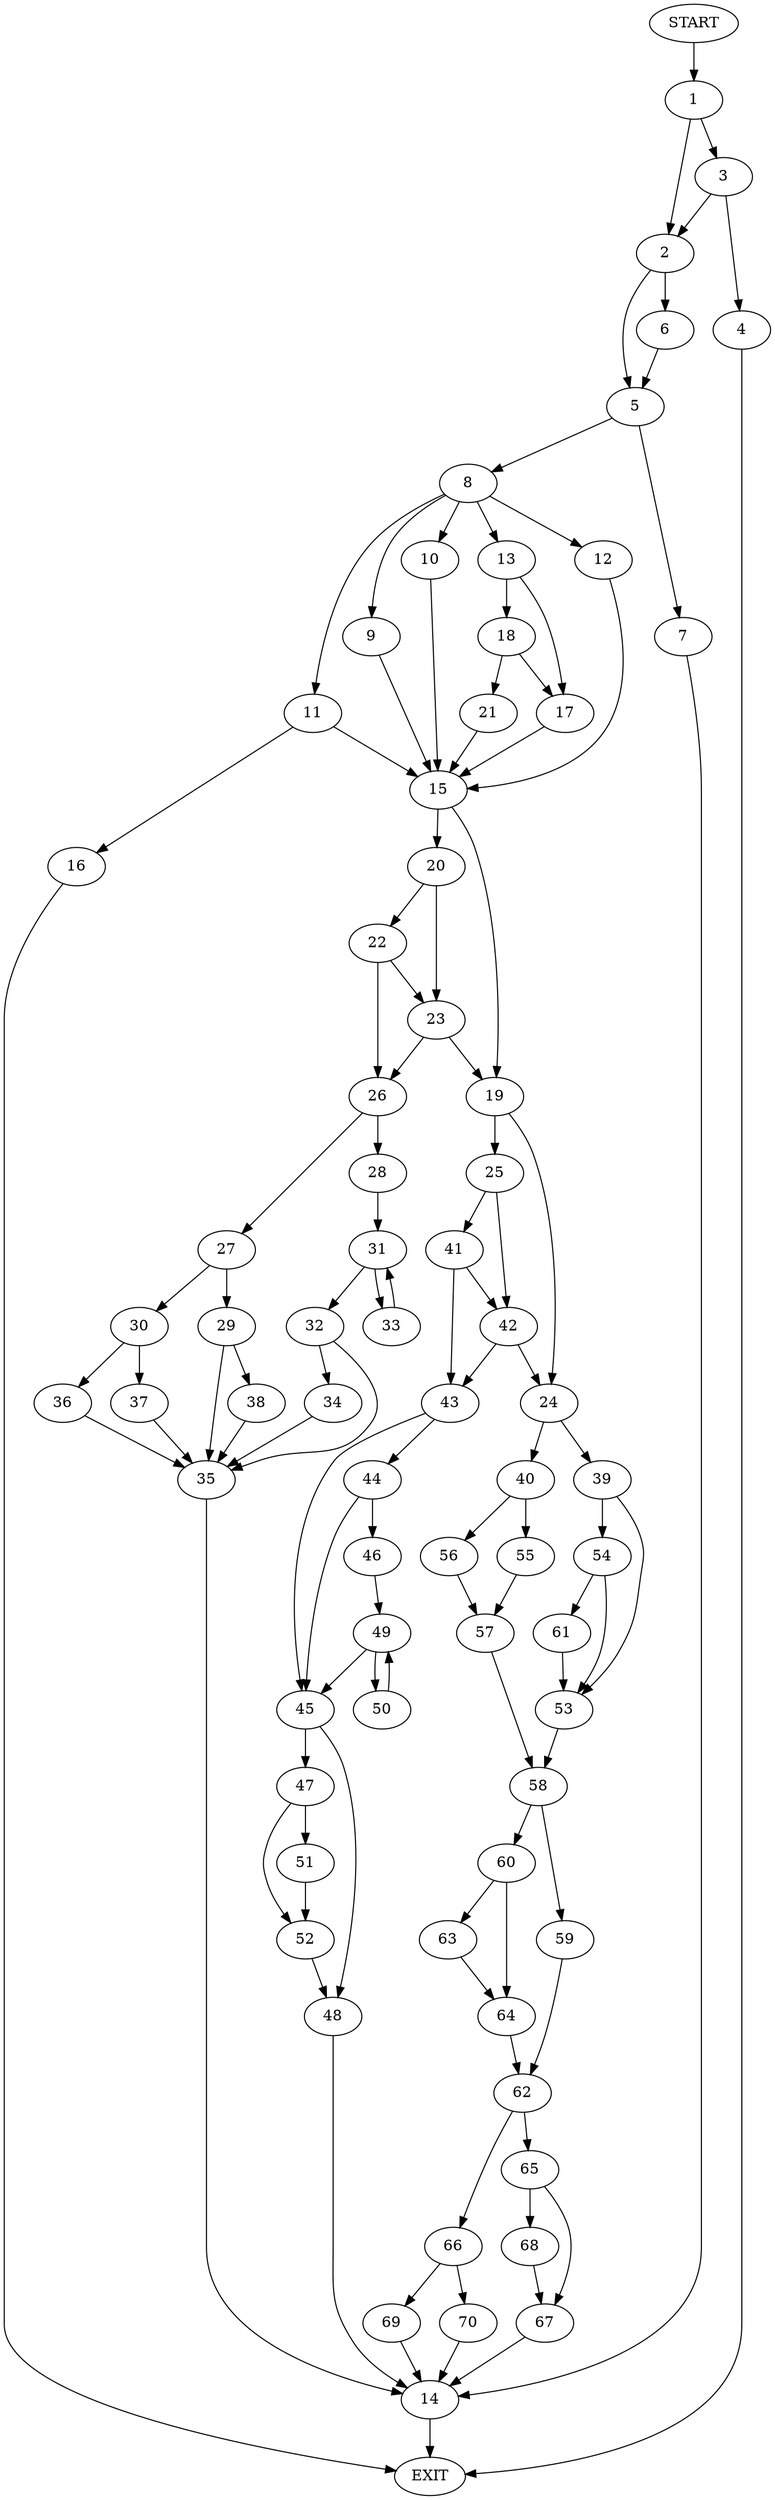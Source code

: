 digraph {
0 [label="START"]
71 [label="EXIT"]
0 -> 1
1 -> 2
1 -> 3
3 -> 2
3 -> 4
2 -> 5
2 -> 6
4 -> 71
6 -> 5
5 -> 7
5 -> 8
8 -> 9
8 -> 10
8 -> 11
8 -> 12
8 -> 13
7 -> 14
14 -> 71
10 -> 15
11 -> 16
11 -> 15
12 -> 15
9 -> 15
13 -> 17
13 -> 18
15 -> 19
15 -> 20
18 -> 17
18 -> 21
17 -> 15
21 -> 15
16 -> 71
20 -> 22
20 -> 23
19 -> 24
19 -> 25
23 -> 19
23 -> 26
22 -> 23
22 -> 26
26 -> 27
26 -> 28
27 -> 29
27 -> 30
28 -> 31
31 -> 32
31 -> 33
32 -> 34
32 -> 35
33 -> 31
34 -> 35
35 -> 14
30 -> 36
30 -> 37
29 -> 38
29 -> 35
36 -> 35
37 -> 35
38 -> 35
24 -> 39
24 -> 40
25 -> 41
25 -> 42
41 -> 43
41 -> 42
42 -> 24
42 -> 43
43 -> 44
43 -> 45
44 -> 45
44 -> 46
45 -> 47
45 -> 48
46 -> 49
49 -> 45
49 -> 50
50 -> 49
47 -> 51
47 -> 52
48 -> 14
52 -> 48
51 -> 52
39 -> 53
39 -> 54
40 -> 55
40 -> 56
56 -> 57
55 -> 57
57 -> 58
58 -> 59
58 -> 60
53 -> 58
54 -> 61
54 -> 53
61 -> 53
59 -> 62
60 -> 63
60 -> 64
62 -> 65
62 -> 66
63 -> 64
64 -> 62
65 -> 67
65 -> 68
66 -> 69
66 -> 70
68 -> 67
67 -> 14
69 -> 14
70 -> 14
}
